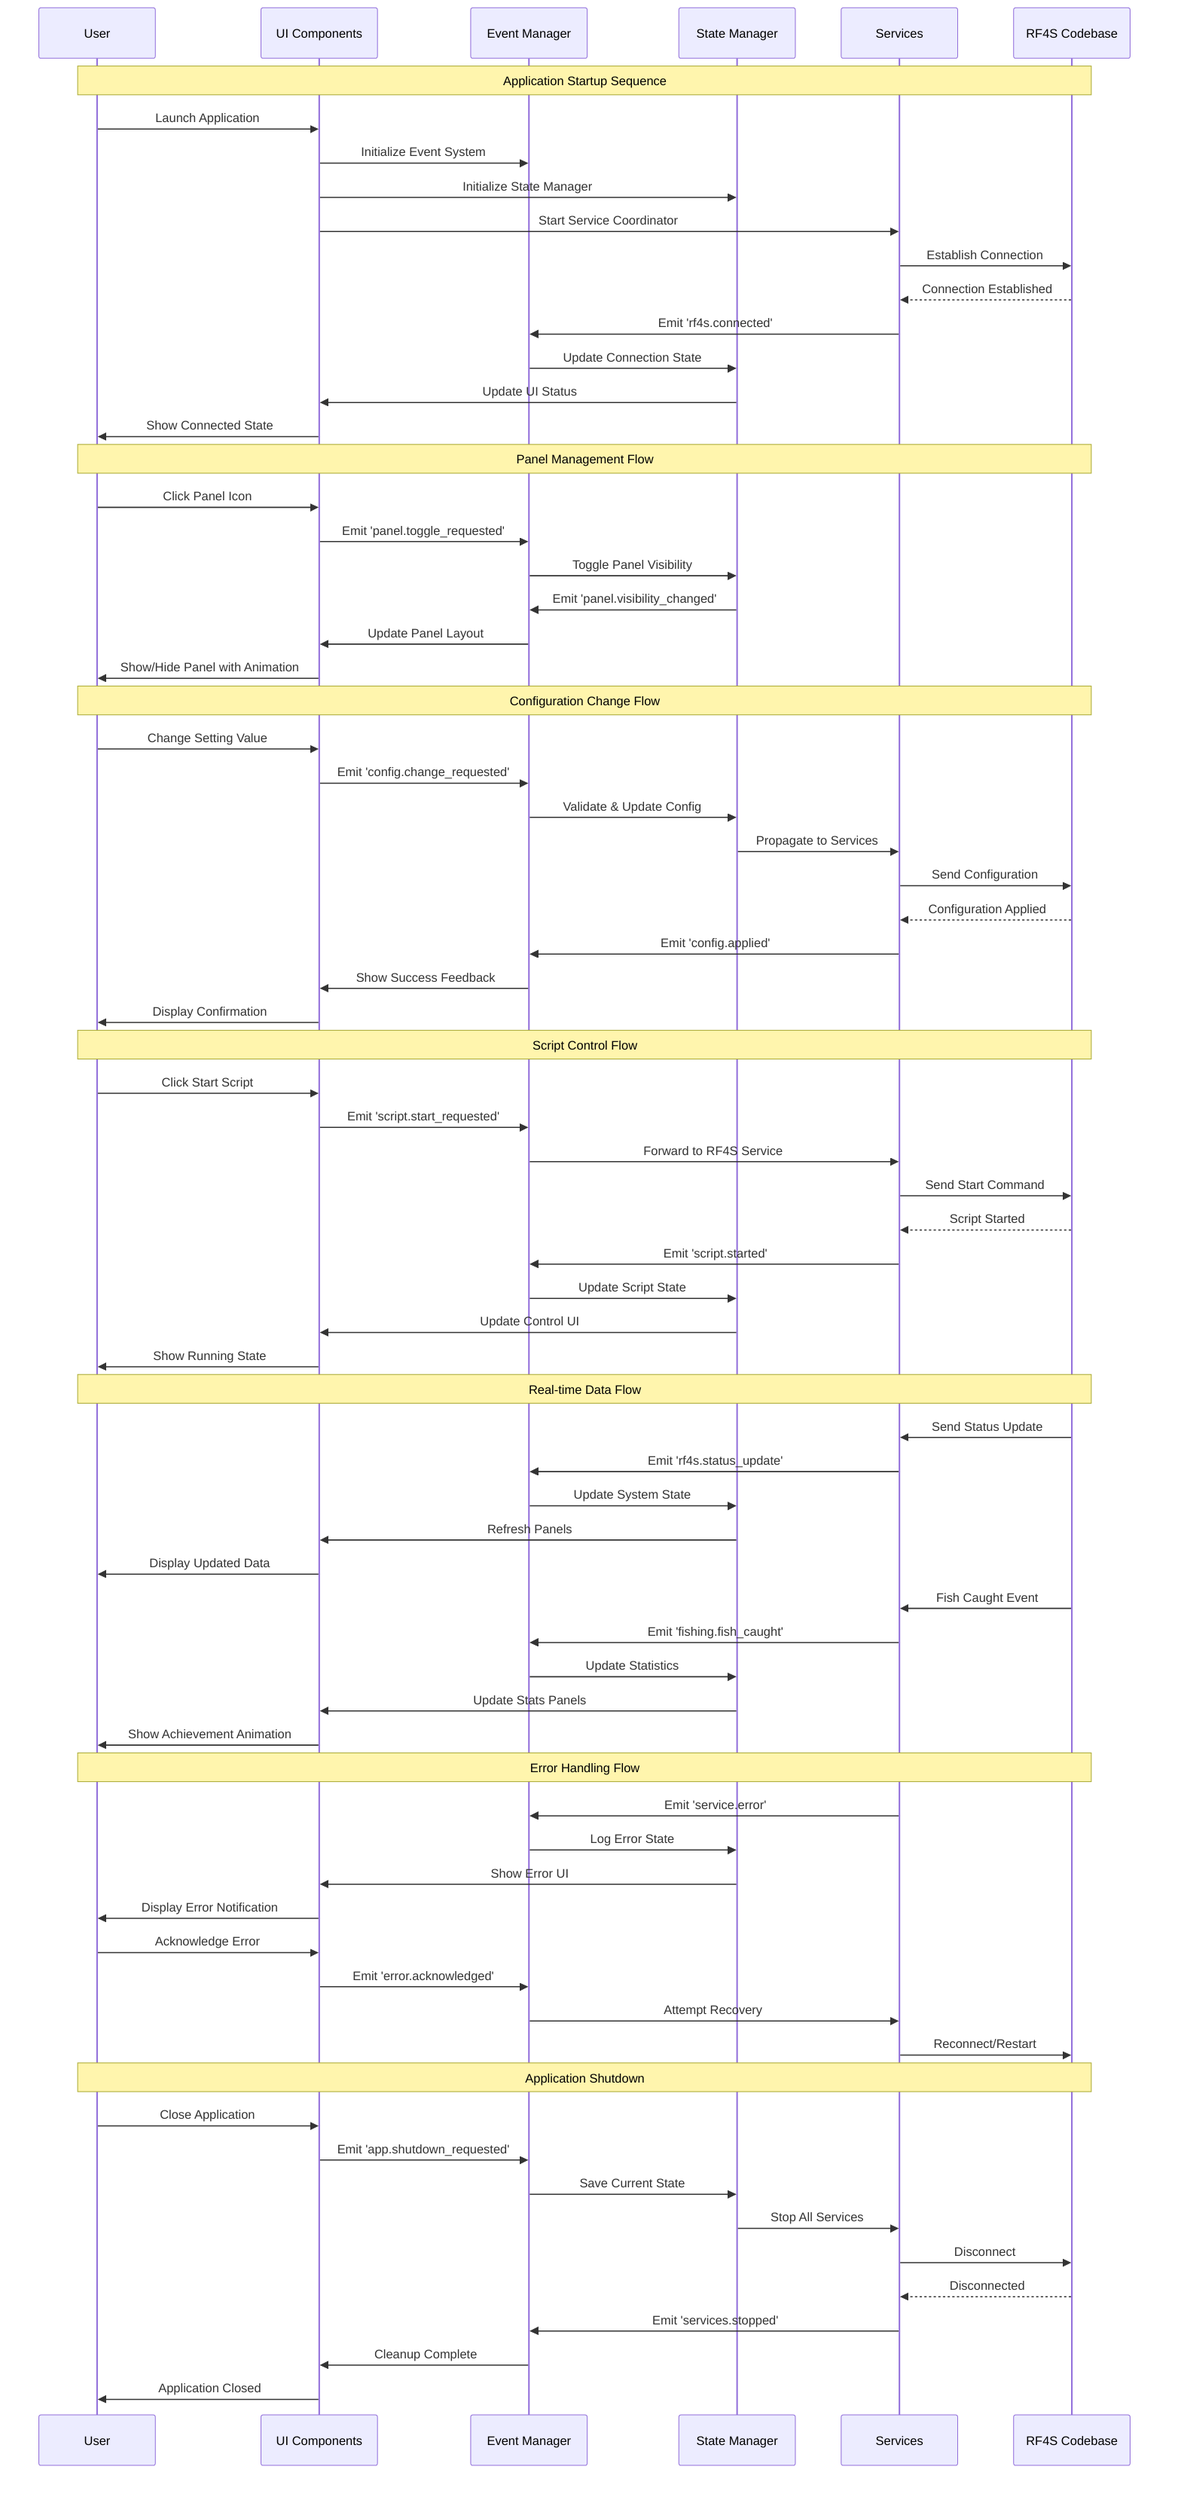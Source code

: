 sequenceDiagram
    participant U as User
    participant UI as UI Components
    participant EM as Event Manager
    participant SM as State Manager
    participant SVC as Services
    participant RF4S as RF4S Codebase
    
    Note over U,RF4S: Application Startup Sequence
    
    U->>UI: Launch Application
    UI->>EM: Initialize Event System
    UI->>SM: Initialize State Manager
    UI->>SVC: Start Service Coordinator
    SVC->>RF4S: Establish Connection
    RF4S-->>SVC: Connection Established
    SVC->>EM: Emit 'rf4s.connected'
    EM->>SM: Update Connection State
    SM->>UI: Update UI Status
    UI->>U: Show Connected State
    
    Note over U,RF4S: Panel Management Flow
    
    U->>UI: Click Panel Icon
    UI->>EM: Emit 'panel.toggle_requested'
    EM->>SM: Toggle Panel Visibility
    SM->>EM: Emit 'panel.visibility_changed'
    EM->>UI: Update Panel Layout
    UI->>U: Show/Hide Panel with Animation
    
    Note over U,RF4S: Configuration Change Flow
    
    U->>UI: Change Setting Value
    UI->>EM: Emit 'config.change_requested'
    EM->>SM: Validate & Update Config
    SM->>SVC: Propagate to Services
    SVC->>RF4S: Send Configuration
    RF4S-->>SVC: Configuration Applied
    SVC->>EM: Emit 'config.applied'
    EM->>UI: Show Success Feedback
    UI->>U: Display Confirmation
    
    Note over U,RF4S: Script Control Flow
    
    U->>UI: Click Start Script
    UI->>EM: Emit 'script.start_requested'
    EM->>SVC: Forward to RF4S Service
    SVC->>RF4S: Send Start Command
    RF4S-->>SVC: Script Started
    SVC->>EM: Emit 'script.started'
    EM->>SM: Update Script State
    SM->>UI: Update Control UI
    UI->>U: Show Running State
    
    Note over U,RF4S: Real-time Data Flow
    
    RF4S->>SVC: Send Status Update
    SVC->>EM: Emit 'rf4s.status_update'
    EM->>SM: Update System State
    SM->>UI: Refresh Panels
    UI->>U: Display Updated Data
    
    RF4S->>SVC: Fish Caught Event
    SVC->>EM: Emit 'fishing.fish_caught'
    EM->>SM: Update Statistics
    SM->>UI: Update Stats Panels
    UI->>U: Show Achievement Animation
    
    Note over U,RF4S: Error Handling Flow
    
    SVC->>EM: Emit 'service.error'
    EM->>SM: Log Error State
    SM->>UI: Show Error UI
    UI->>U: Display Error Notification
    U->>UI: Acknowledge Error
    UI->>EM: Emit 'error.acknowledged'
    EM->>SVC: Attempt Recovery
    SVC->>RF4S: Reconnect/Restart
    
    Note over U,RF4S: Application Shutdown
    
    U->>UI: Close Application
    UI->>EM: Emit 'app.shutdown_requested'
    EM->>SM: Save Current State
    SM->>SVC: Stop All Services
    SVC->>RF4S: Disconnect
    RF4S-->>SVC: Disconnected
    SVC->>EM: Emit 'services.stopped'
    EM->>UI: Cleanup Complete
    UI->>U: Application Closed